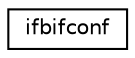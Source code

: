 digraph G
{
  edge [fontname="Helvetica",fontsize="10",labelfontname="Helvetica",labelfontsize="10"];
  node [fontname="Helvetica",fontsize="10",shape=record];
  rankdir="LR";
  Node1 [label="ifbifconf",height=0.2,width=0.4,color="black", fillcolor="white", style="filled",URL="$structifbifconf.html"];
}
